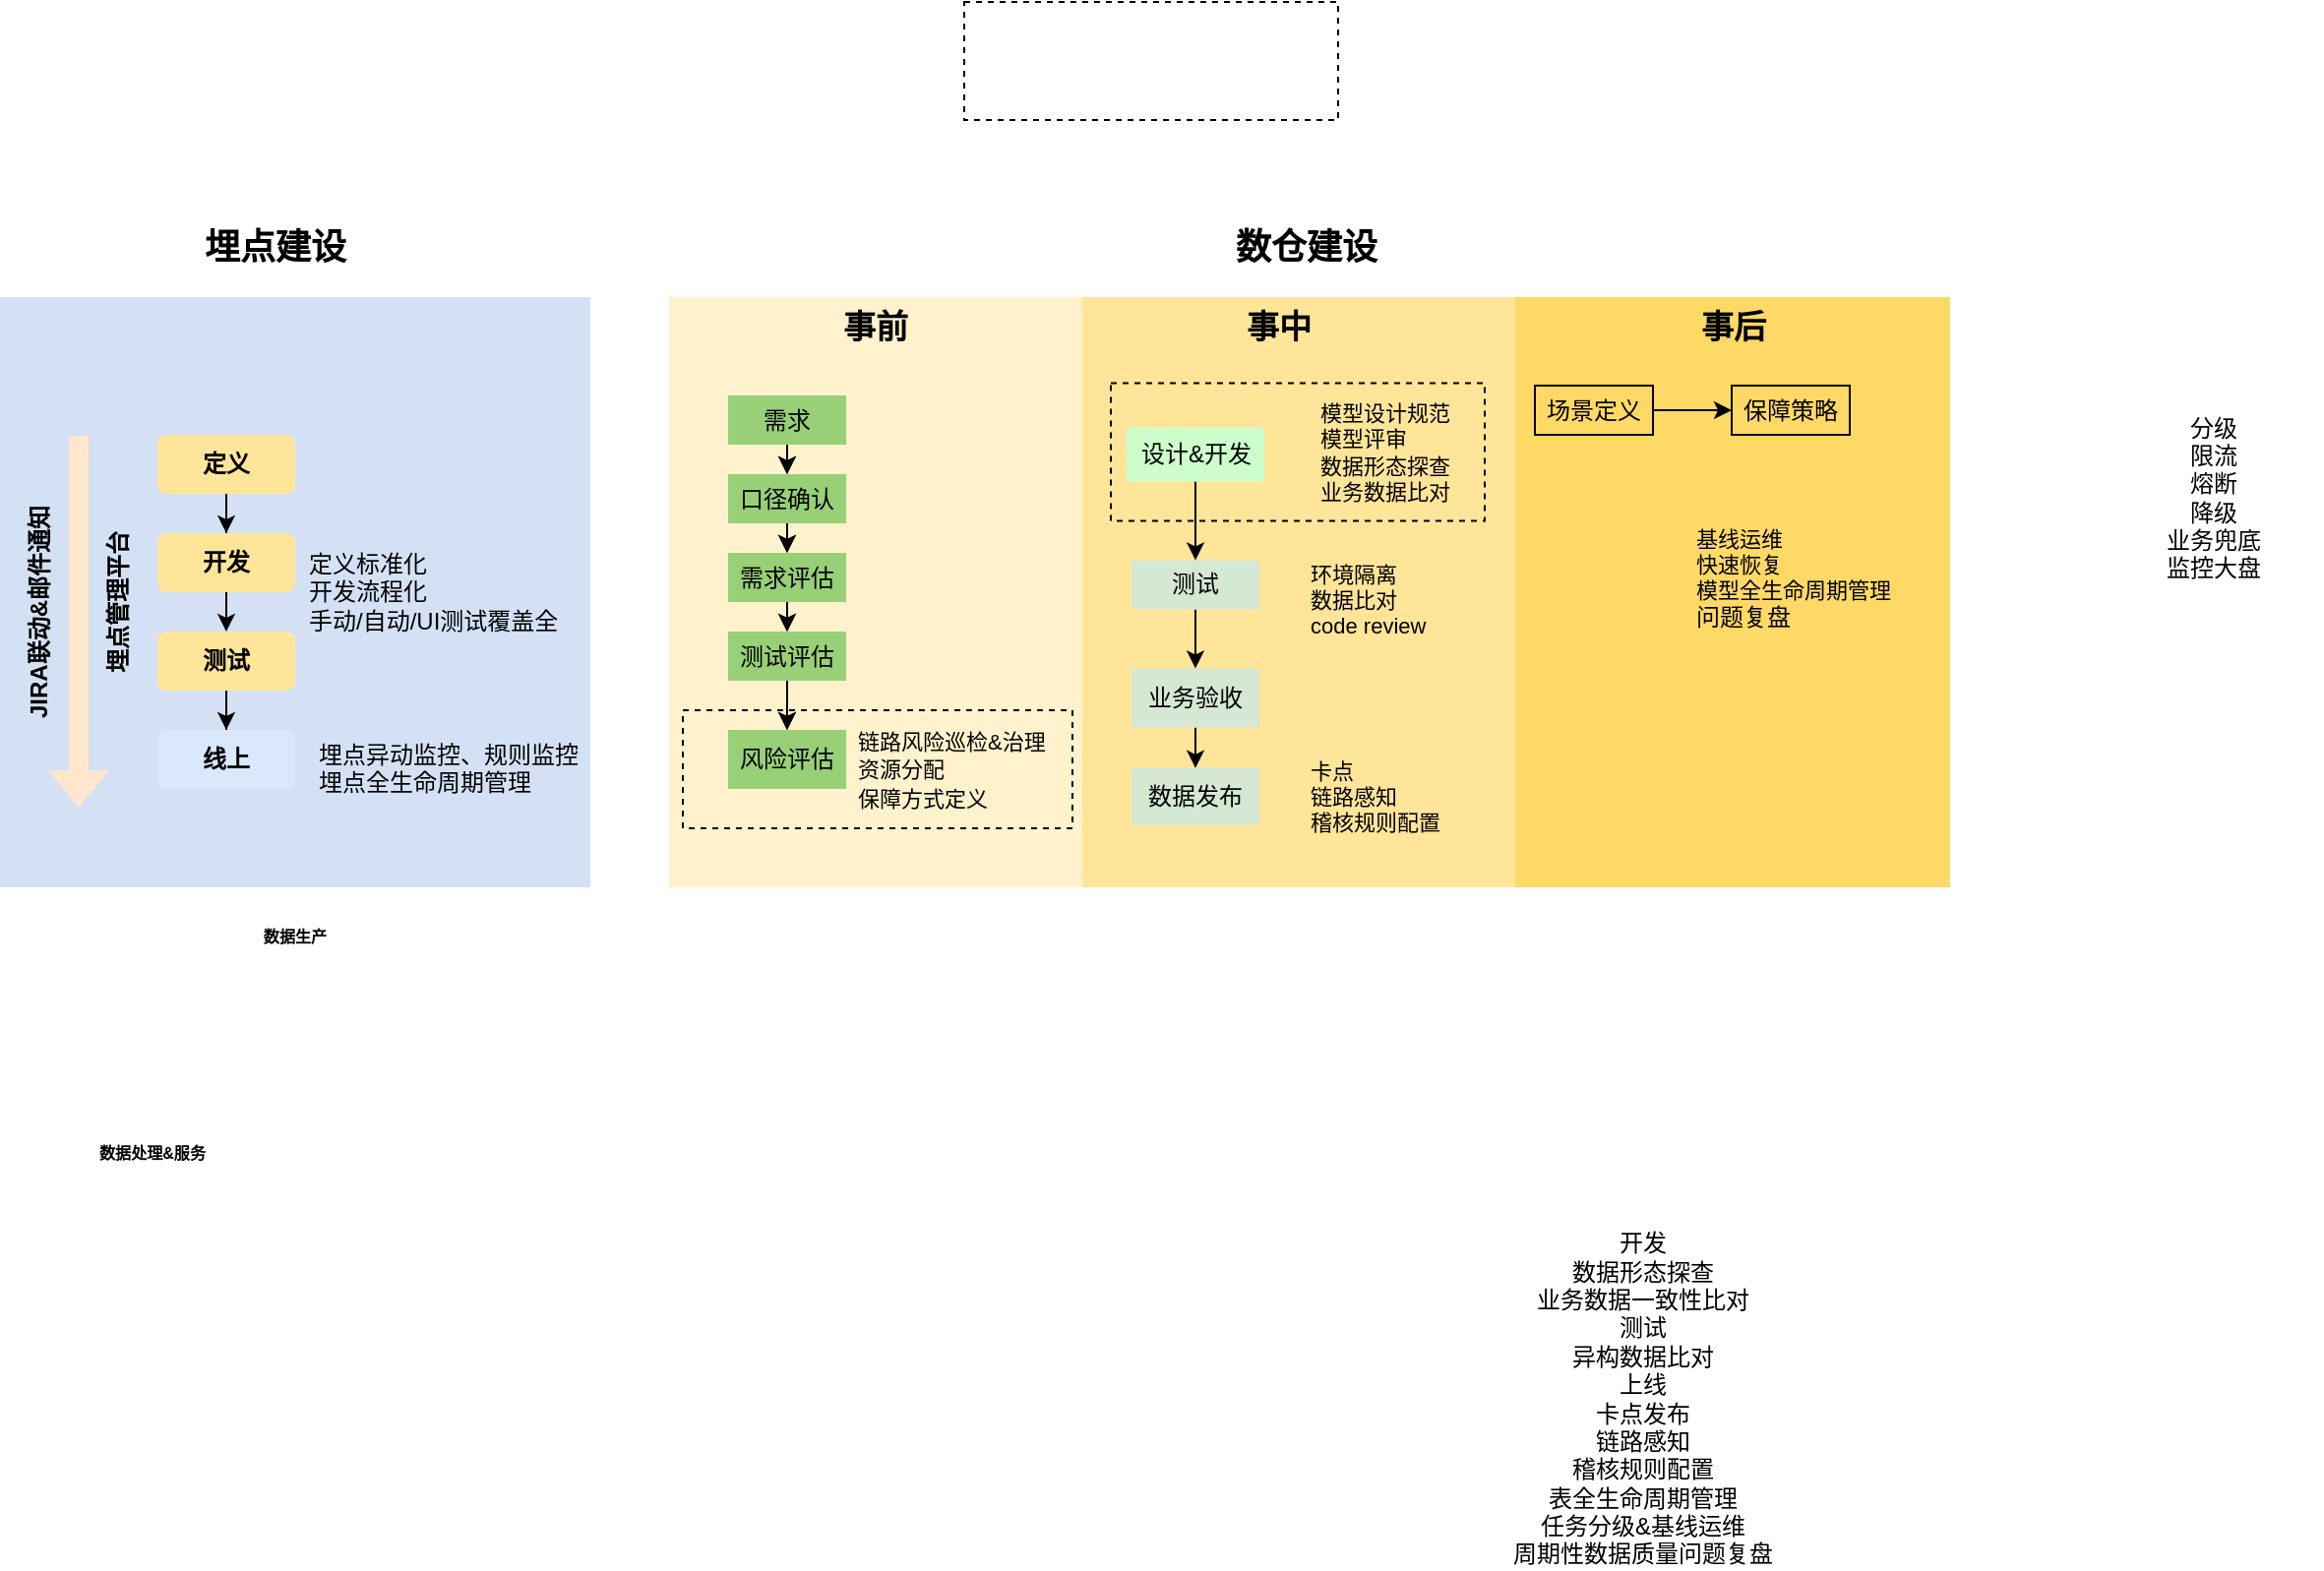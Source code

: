 <mxfile version="16.6.4" type="github">
  <diagram id="VeE7li5wM5BbzBFu2hIH" name="第 1 页">
    <mxGraphModel dx="1609" dy="513" grid="1" gridSize="10" guides="1" tooltips="1" connect="1" arrows="1" fold="1" page="1" pageScale="1" pageWidth="827" pageHeight="1169" math="0" shadow="0">
      <root>
        <mxCell id="0" />
        <mxCell id="1" parent="0" />
        <mxCell id="TgXje85l5A2x8AtPbwSx-181" value="" style="rounded=0;whiteSpace=wrap;html=1;dashed=1;fontSize=11;strokeColor=none;fillColor=#FFD966;fontColor=#1A1A1A;" vertex="1" parent="1">
          <mxGeometry x="630" y="180" width="221" height="300" as="geometry" />
        </mxCell>
        <mxCell id="TgXje85l5A2x8AtPbwSx-180" value="" style="rounded=0;whiteSpace=wrap;html=1;dashed=1;fontSize=11;strokeColor=none;fillColor=#FFE599;fontColor=#1A1A1A;" vertex="1" parent="1">
          <mxGeometry x="409" y="180" width="221" height="300" as="geometry" />
        </mxCell>
        <mxCell id="TgXje85l5A2x8AtPbwSx-179" value="" style="rounded=0;whiteSpace=wrap;html=1;dashed=1;fontSize=11;strokeColor=none;fillColor=#FFF2CC;fontColor=#1A1A1A;" vertex="1" parent="1">
          <mxGeometry x="200" y="180" width="210" height="300" as="geometry" />
        </mxCell>
        <mxCell id="TgXje85l5A2x8AtPbwSx-166" value="" style="rounded=0;whiteSpace=wrap;html=1;dashed=1;fontSize=11;strokeColor=default;fillColor=none;" vertex="1" parent="1">
          <mxGeometry x="424.5" y="223.75" width="190" height="70" as="geometry" />
        </mxCell>
        <mxCell id="TgXje85l5A2x8AtPbwSx-141" value="" style="rounded=0;whiteSpace=wrap;html=1;dashed=1;fontSize=11;strokeColor=default;fillColor=none;" vertex="1" parent="1">
          <mxGeometry x="207" y="390" width="198" height="60" as="geometry" />
        </mxCell>
        <mxCell id="iL24kiF9AvWuWapnE7Iy-1" value="" style="rounded=0;whiteSpace=wrap;html=1;dashed=1;fillColor=#D4E1F5;strokeColor=none;" parent="1" vertex="1">
          <mxGeometry x="-140" y="180" width="300" height="300" as="geometry" />
        </mxCell>
        <mxCell id="iL24kiF9AvWuWapnE7Iy-4" value="&lt;h6&gt;数据生产&lt;/h6&gt;" style="text;html=1;strokeColor=none;fillColor=none;align=center;verticalAlign=middle;whiteSpace=wrap;rounded=0;" parent="1" vertex="1">
          <mxGeometry x="-30" y="490" width="80" height="30" as="geometry" />
        </mxCell>
        <mxCell id="iL24kiF9AvWuWapnE7Iy-5" value="&lt;h6&gt;数据处理&amp;amp;服务&lt;/h6&gt;" style="text;html=1;strokeColor=none;fillColor=none;align=center;verticalAlign=middle;whiteSpace=wrap;rounded=0;" parent="1" vertex="1">
          <mxGeometry x="-140" y="600" width="155" height="30" as="geometry" />
        </mxCell>
        <mxCell id="iL24kiF9AvWuWapnE7Iy-13" value="&lt;h2&gt;&lt;b&gt;埋点建设&lt;/b&gt;&lt;/h2&gt;" style="text;html=1;strokeColor=none;fillColor=none;align=center;verticalAlign=middle;whiteSpace=wrap;rounded=0;dashed=1;" parent="1" vertex="1">
          <mxGeometry x="-70" y="140" width="140" height="30" as="geometry" />
        </mxCell>
        <mxCell id="iL24kiF9AvWuWapnE7Iy-14" value="&lt;h2&gt;数仓建设&lt;/h2&gt;" style="text;html=1;strokeColor=none;fillColor=none;align=center;verticalAlign=middle;whiteSpace=wrap;rounded=0;dashed=1;fontStyle=1" parent="1" vertex="1">
          <mxGeometry x="454" y="140" width="140" height="30" as="geometry" />
        </mxCell>
        <mxCell id="TgXje85l5A2x8AtPbwSx-1" style="edgeStyle=orthogonalEdgeStyle;rounded=0;orthogonalLoop=1;jettySize=auto;html=1;exitX=0.5;exitY=1;exitDx=0;exitDy=0;" edge="1" parent="1" source="iL24kiF9AvWuWapnE7Iy-17" target="iL24kiF9AvWuWapnE7Iy-30">
          <mxGeometry relative="1" as="geometry" />
        </mxCell>
        <mxCell id="iL24kiF9AvWuWapnE7Iy-17" value="&lt;h4&gt;定义&lt;/h4&gt;" style="rounded=1;whiteSpace=wrap;html=1;dashed=1;strokeColor=none;fillColor=#dae8fc;" parent="1" vertex="1">
          <mxGeometry x="-60" y="250" width="70" height="30" as="geometry" />
        </mxCell>
        <mxCell id="iL24kiF9AvWuWapnE7Iy-23" value="&lt;div&gt;开发&lt;/div&gt;&lt;div&gt;数据形态探查&lt;/div&gt;&lt;div&gt;业务数据一致性比对&lt;/div&gt;&lt;div&gt;测试&lt;/div&gt;&lt;div&gt;异构数据比对&lt;/div&gt;&lt;div&gt;上线&lt;/div&gt;&lt;div&gt;卡点发布&lt;/div&gt;&lt;div&gt;链路感知&lt;/div&gt;&lt;div&gt;稽核规则配置&lt;/div&gt;&lt;div&gt;表全生命周期管理&lt;/div&gt;&lt;div&gt;任务分级&amp;amp;基线运维&lt;/div&gt;&lt;div&gt;周期性数据质量问题复盘&lt;/div&gt;" style="text;html=1;strokeColor=none;fillColor=none;align=center;verticalAlign=middle;whiteSpace=wrap;rounded=0;dashed=1;" parent="1" vertex="1">
          <mxGeometry x="590" y="735" width="210" height="10" as="geometry" />
        </mxCell>
        <mxCell id="iL24kiF9AvWuWapnE7Iy-25" value="&lt;h4&gt;&lt;span style=&quot;font-weight: normal&quot;&gt;定义标准化&lt;br&gt;开发流程化&lt;br&gt;手动/自动/UI测试覆盖全&lt;/span&gt;&lt;/h4&gt;" style="text;html=1;strokeColor=none;fillColor=none;align=left;verticalAlign=middle;whiteSpace=wrap;rounded=0;dashed=1;" parent="1" vertex="1">
          <mxGeometry x="15" y="295" width="150" height="70" as="geometry" />
        </mxCell>
        <mxCell id="TgXje85l5A2x8AtPbwSx-2" style="edgeStyle=orthogonalEdgeStyle;rounded=0;orthogonalLoop=1;jettySize=auto;html=1;exitX=0.5;exitY=1;exitDx=0;exitDy=0;entryX=0.5;entryY=0;entryDx=0;entryDy=0;" edge="1" parent="1" source="iL24kiF9AvWuWapnE7Iy-30" target="iL24kiF9AvWuWapnE7Iy-35">
          <mxGeometry relative="1" as="geometry" />
        </mxCell>
        <mxCell id="iL24kiF9AvWuWapnE7Iy-30" value="&lt;h4&gt;开发&lt;/h4&gt;" style="rounded=1;whiteSpace=wrap;html=1;dashed=1;fillColor=#dae8fc;strokeColor=none;" parent="1" vertex="1">
          <mxGeometry x="-60" y="300" width="70" height="30" as="geometry" />
        </mxCell>
        <mxCell id="TgXje85l5A2x8AtPbwSx-4" style="edgeStyle=orthogonalEdgeStyle;rounded=0;orthogonalLoop=1;jettySize=auto;html=1;exitX=0.5;exitY=1;exitDx=0;exitDy=0;" edge="1" parent="1" source="iL24kiF9AvWuWapnE7Iy-35" target="TgXje85l5A2x8AtPbwSx-3">
          <mxGeometry relative="1" as="geometry" />
        </mxCell>
        <mxCell id="iL24kiF9AvWuWapnE7Iy-35" value="&lt;h4&gt;测试&lt;/h4&gt;" style="rounded=1;whiteSpace=wrap;html=1;dashed=1;fillColor=#dae8fc;strokeColor=none;" parent="1" vertex="1">
          <mxGeometry x="-60" y="350" width="70" height="30" as="geometry" />
        </mxCell>
        <mxCell id="TgXje85l5A2x8AtPbwSx-3" value="&lt;h4&gt;线上&lt;/h4&gt;" style="rounded=1;whiteSpace=wrap;html=1;dashed=1;fillColor=#dae8fc;strokeColor=none;" vertex="1" parent="1">
          <mxGeometry x="-60" y="400" width="70" height="30" as="geometry" />
        </mxCell>
        <mxCell id="TgXje85l5A2x8AtPbwSx-5" value="" style="shape=flexArrow;endArrow=classic;html=1;rounded=0;fillColor=#ffe6cc;strokeColor=none;" edge="1" parent="1">
          <mxGeometry width="50" height="50" relative="1" as="geometry">
            <mxPoint x="-100" y="250" as="sourcePoint" />
            <mxPoint x="-100" y="440" as="targetPoint" />
          </mxGeometry>
        </mxCell>
        <mxCell id="TgXje85l5A2x8AtPbwSx-7" value="&lt;b&gt;JIRA联动&amp;amp;邮件通知&lt;/b&gt;" style="text;html=1;strokeColor=none;fillColor=none;align=center;verticalAlign=middle;whiteSpace=wrap;rounded=0;rotation=-90;" vertex="1" parent="1">
          <mxGeometry x="-190" y="320" width="140" height="40" as="geometry" />
        </mxCell>
        <mxCell id="TgXje85l5A2x8AtPbwSx-8" value="&lt;b&gt;埋点管理平台&lt;/b&gt;" style="text;html=1;strokeColor=none;fillColor=none;align=center;verticalAlign=middle;whiteSpace=wrap;rounded=0;rotation=-90;" vertex="1" parent="1">
          <mxGeometry x="-150" y="315" width="140" height="40" as="geometry" />
        </mxCell>
        <mxCell id="TgXje85l5A2x8AtPbwSx-9" value="&lt;div&gt;&lt;br&gt;&lt;/div&gt;&lt;div&gt;&lt;br&gt;&lt;/div&gt;&lt;div&gt;埋点异动监控、规则监控&lt;/div&gt;&lt;div&gt;埋点全生命周期管理&lt;/div&gt;" style="text;html=1;strokeColor=none;fillColor=none;align=left;verticalAlign=middle;whiteSpace=wrap;rounded=0;dashed=1;" vertex="1" parent="1">
          <mxGeometry x="20" y="380" width="170" height="50" as="geometry" />
        </mxCell>
        <mxCell id="TgXje85l5A2x8AtPbwSx-46" style="edgeStyle=orthogonalEdgeStyle;rounded=0;orthogonalLoop=1;jettySize=auto;html=1;exitX=0.5;exitY=1;exitDx=0;exitDy=0;entryX=0.5;entryY=0;entryDx=0;entryDy=0;fillColor=#CC6600;" edge="1" parent="1" source="TgXje85l5A2x8AtPbwSx-33" target="TgXje85l5A2x8AtPbwSx-36">
          <mxGeometry relative="1" as="geometry" />
        </mxCell>
        <mxCell id="TgXje85l5A2x8AtPbwSx-33" value="口径确认" style="rounded=0;whiteSpace=wrap;html=1;strokeColor=none;fillColor=#97D077;" vertex="1" parent="1">
          <mxGeometry x="230" y="270" width="60" height="25" as="geometry" />
        </mxCell>
        <mxCell id="TgXje85l5A2x8AtPbwSx-120" style="edgeStyle=orthogonalEdgeStyle;rounded=0;orthogonalLoop=1;jettySize=auto;html=1;exitX=0.5;exitY=1;exitDx=0;exitDy=0;entryX=0.5;entryY=0;entryDx=0;entryDy=0;fontSize=11;fillColor=#CC6600;" edge="1" parent="1" source="TgXje85l5A2x8AtPbwSx-36" target="TgXje85l5A2x8AtPbwSx-37">
          <mxGeometry relative="1" as="geometry" />
        </mxCell>
        <mxCell id="TgXje85l5A2x8AtPbwSx-36" value="需求评估" style="rounded=0;whiteSpace=wrap;html=1;strokeColor=none;fillColor=#97D077;" vertex="1" parent="1">
          <mxGeometry x="230" y="310" width="60" height="25" as="geometry" />
        </mxCell>
        <mxCell id="TgXje85l5A2x8AtPbwSx-49" style="edgeStyle=orthogonalEdgeStyle;rounded=0;orthogonalLoop=1;jettySize=auto;html=1;exitX=0.5;exitY=1;exitDx=0;exitDy=0;fillColor=#CC6600;" edge="1" parent="1" source="TgXje85l5A2x8AtPbwSx-37" target="TgXje85l5A2x8AtPbwSx-38">
          <mxGeometry relative="1" as="geometry" />
        </mxCell>
        <mxCell id="TgXje85l5A2x8AtPbwSx-37" value="测试评估" style="rounded=0;whiteSpace=wrap;html=1;strokeColor=none;fillColor=#97D077;" vertex="1" parent="1">
          <mxGeometry x="230" y="350" width="60" height="25" as="geometry" />
        </mxCell>
        <mxCell id="TgXje85l5A2x8AtPbwSx-38" value="风险评估" style="rounded=0;whiteSpace=wrap;html=1;strokeColor=none;fillColor=#97D077;" vertex="1" parent="1">
          <mxGeometry x="230" y="400" width="60" height="30" as="geometry" />
        </mxCell>
        <mxCell id="TgXje85l5A2x8AtPbwSx-45" style="edgeStyle=orthogonalEdgeStyle;rounded=0;orthogonalLoop=1;jettySize=auto;html=1;exitX=0.5;exitY=1;exitDx=0;exitDy=0;entryX=0.5;entryY=0;entryDx=0;entryDy=0;fillColor=#CC6600;" edge="1" parent="1" source="TgXje85l5A2x8AtPbwSx-44" target="TgXje85l5A2x8AtPbwSx-33">
          <mxGeometry relative="1" as="geometry" />
        </mxCell>
        <mxCell id="TgXje85l5A2x8AtPbwSx-44" value="需求" style="rounded=0;whiteSpace=wrap;html=1;strokeColor=none;fillColor=#97D077;" vertex="1" parent="1">
          <mxGeometry x="230" y="230" width="60" height="25" as="geometry" />
        </mxCell>
        <mxCell id="TgXje85l5A2x8AtPbwSx-55" value="&lt;font style=&quot;font-size: 11px&quot;&gt;链路风险巡检&amp;amp;治理&lt;br style=&quot;font-size: 11px&quot;&gt;资源分配&lt;br style=&quot;font-size: 11px&quot;&gt;保障方式定义&lt;br&gt;&lt;/font&gt;" style="text;html=1;strokeColor=none;fillColor=none;align=left;verticalAlign=middle;whiteSpace=wrap;rounded=0;dashed=1;" vertex="1" parent="1">
          <mxGeometry x="294" y="400" width="230" height="40" as="geometry" />
        </mxCell>
        <mxCell id="TgXje85l5A2x8AtPbwSx-159" style="edgeStyle=orthogonalEdgeStyle;rounded=0;orthogonalLoop=1;jettySize=auto;html=1;exitX=0.5;exitY=1;exitDx=0;exitDy=0;fontSize=11;fillColor=#CC6600;" edge="1" parent="1" source="TgXje85l5A2x8AtPbwSx-90" target="TgXje85l5A2x8AtPbwSx-96">
          <mxGeometry relative="1" as="geometry" />
        </mxCell>
        <mxCell id="TgXje85l5A2x8AtPbwSx-90" value="测试" style="rounded=0;whiteSpace=wrap;html=1;strokeColor=none;fillColor=#D5E8D4;" vertex="1" parent="1">
          <mxGeometry x="435" y="313.75" width="65" height="25" as="geometry" />
        </mxCell>
        <mxCell id="TgXje85l5A2x8AtPbwSx-160" style="edgeStyle=orthogonalEdgeStyle;rounded=0;orthogonalLoop=1;jettySize=auto;html=1;exitX=0.5;exitY=1;exitDx=0;exitDy=0;fontSize=11;fillColor=#CC6600;" edge="1" parent="1" source="TgXje85l5A2x8AtPbwSx-96" target="TgXje85l5A2x8AtPbwSx-98">
          <mxGeometry relative="1" as="geometry" />
        </mxCell>
        <mxCell id="TgXje85l5A2x8AtPbwSx-96" value="业务验收" style="rounded=0;whiteSpace=wrap;html=1;strokeColor=none;fillColor=#D5E8D4;" vertex="1" parent="1">
          <mxGeometry x="435" y="368.75" width="65" height="30" as="geometry" />
        </mxCell>
        <mxCell id="TgXje85l5A2x8AtPbwSx-98" value="数据发布" style="rounded=0;whiteSpace=wrap;html=1;strokeColor=none;fillColor=#D5E8D4;" vertex="1" parent="1">
          <mxGeometry x="435" y="419.38" width="65" height="28.75" as="geometry" />
        </mxCell>
        <mxCell id="TgXje85l5A2x8AtPbwSx-103" value="&lt;div&gt;&lt;br&gt;&lt;/div&gt;&lt;div&gt;分级&lt;/div&gt;&lt;div&gt;限流&lt;/div&gt;&lt;div&gt;熔断&lt;/div&gt;&lt;div&gt;降级&lt;/div&gt;&lt;div&gt;业务兜底&lt;/div&gt;&lt;div&gt;监控大盘&lt;/div&gt;" style="text;html=1;strokeColor=none;fillColor=none;align=center;verticalAlign=middle;whiteSpace=wrap;rounded=0;dashed=1;" vertex="1" parent="1">
          <mxGeometry x="930" y="225" width="110" height="100" as="geometry" />
        </mxCell>
        <mxCell id="TgXje85l5A2x8AtPbwSx-108" value="环境隔离&lt;br&gt;数据比对&lt;br&gt;&lt;div style=&quot;&quot;&gt;code review&lt;/div&gt;" style="text;html=1;strokeColor=none;fillColor=none;align=left;verticalAlign=middle;whiteSpace=wrap;rounded=0;dashed=1;fontSize=11;" vertex="1" parent="1">
          <mxGeometry x="524" y="308.75" width="80" height="50" as="geometry" />
        </mxCell>
        <mxCell id="TgXje85l5A2x8AtPbwSx-109" value="&lt;div style=&quot;&quot;&gt;&lt;span&gt;卡点&lt;/span&gt;&lt;/div&gt;链路感知&lt;br&gt;稽核规则配置" style="text;html=1;strokeColor=none;fillColor=none;align=left;verticalAlign=middle;whiteSpace=wrap;rounded=0;dashed=1;fontSize=11;" vertex="1" parent="1">
          <mxGeometry x="524" y="408.75" width="80" height="50" as="geometry" />
        </mxCell>
        <mxCell id="TgXje85l5A2x8AtPbwSx-117" value="&lt;div style=&quot;text-align: left&quot;&gt;&lt;span&gt;模型设计规范&lt;/span&gt;&lt;/div&gt;&lt;div style=&quot;text-align: left&quot;&gt;&lt;span&gt;模型评审&lt;/span&gt;&lt;/div&gt;数据形态探查&lt;br&gt;业务数据比对" style="text;html=1;strokeColor=none;fillColor=none;align=center;verticalAlign=middle;whiteSpace=wrap;rounded=0;dashed=1;fontSize=11;" vertex="1" parent="1">
          <mxGeometry x="524" y="233.75" width="80" height="50" as="geometry" />
        </mxCell>
        <mxCell id="TgXje85l5A2x8AtPbwSx-118" value="基线运维&lt;br&gt;快速恢复&lt;br&gt;模型全生命周期管理&lt;br&gt;&lt;span style=&quot;font-size: 12px ; text-align: center&quot;&gt;问题复盘&lt;/span&gt;&lt;br&gt;&lt;div&gt;&lt;/div&gt;" style="text;html=1;strokeColor=none;fillColor=none;align=left;verticalAlign=middle;whiteSpace=wrap;rounded=0;dashed=1;fontSize=11;" vertex="1" parent="1">
          <mxGeometry x="720" y="267.5" width="140" height="110" as="geometry" />
        </mxCell>
        <mxCell id="TgXje85l5A2x8AtPbwSx-125" style="edgeStyle=orthogonalEdgeStyle;rounded=0;orthogonalLoop=1;jettySize=auto;html=1;exitX=0.5;exitY=1;exitDx=0;exitDy=0;entryX=0.5;entryY=0;entryDx=0;entryDy=0;fillColor=#CC6600;" edge="1" parent="1">
          <mxGeometry relative="1" as="geometry">
            <mxPoint x="260" y="295" as="sourcePoint" />
            <mxPoint x="260" y="310" as="targetPoint" />
          </mxGeometry>
        </mxCell>
        <mxCell id="TgXje85l5A2x8AtPbwSx-127" style="edgeStyle=orthogonalEdgeStyle;rounded=0;orthogonalLoop=1;jettySize=auto;html=1;exitX=0.5;exitY=1;exitDx=0;exitDy=0;entryX=0.5;entryY=0;entryDx=0;entryDy=0;fontSize=11;fillColor=#CC6600;" edge="1" parent="1">
          <mxGeometry relative="1" as="geometry">
            <mxPoint x="260" y="335" as="sourcePoint" />
            <mxPoint x="260" y="350" as="targetPoint" />
          </mxGeometry>
        </mxCell>
        <mxCell id="TgXje85l5A2x8AtPbwSx-129" style="edgeStyle=orthogonalEdgeStyle;rounded=0;orthogonalLoop=1;jettySize=auto;html=1;exitX=0.5;exitY=1;exitDx=0;exitDy=0;fillColor=#CC6600;" edge="1" parent="1">
          <mxGeometry relative="1" as="geometry">
            <mxPoint x="260" y="375" as="sourcePoint" />
            <mxPoint x="260" y="400" as="targetPoint" />
          </mxGeometry>
        </mxCell>
        <mxCell id="TgXje85l5A2x8AtPbwSx-132" style="edgeStyle=orthogonalEdgeStyle;rounded=0;orthogonalLoop=1;jettySize=auto;html=1;exitX=0.5;exitY=1;exitDx=0;exitDy=0;entryX=0.5;entryY=0;entryDx=0;entryDy=0;fillColor=#CC6600;" edge="1" parent="1">
          <mxGeometry relative="1" as="geometry">
            <mxPoint x="260" y="255" as="sourcePoint" />
            <mxPoint x="260" y="270" as="targetPoint" />
          </mxGeometry>
        </mxCell>
        <mxCell id="TgXje85l5A2x8AtPbwSx-139" value="保障策略" style="rounded=0;whiteSpace=wrap;html=1;strokeColor=default;fillColor=none;" vertex="1" parent="1">
          <mxGeometry x="740" y="225" width="60" height="25" as="geometry" />
        </mxCell>
        <mxCell id="TgXje85l5A2x8AtPbwSx-148" value="&lt;h2&gt;事前&lt;/h2&gt;" style="text;html=1;strokeColor=none;fillColor=none;align=center;verticalAlign=middle;whiteSpace=wrap;rounded=0;dashed=1;fontSize=11;" vertex="1" parent="1">
          <mxGeometry x="275" y="180" width="60" height="30" as="geometry" />
        </mxCell>
        <mxCell id="TgXje85l5A2x8AtPbwSx-149" value="&lt;h2&gt;事中&lt;/h2&gt;" style="text;html=1;strokeColor=none;fillColor=none;align=center;verticalAlign=middle;whiteSpace=wrap;rounded=0;dashed=1;fontSize=11;" vertex="1" parent="1">
          <mxGeometry x="480" y="180" width="60" height="30" as="geometry" />
        </mxCell>
        <mxCell id="TgXje85l5A2x8AtPbwSx-150" value="&lt;h2&gt;事后&lt;/h2&gt;" style="text;html=1;strokeColor=none;fillColor=none;align=center;verticalAlign=middle;whiteSpace=wrap;rounded=0;dashed=1;fontSize=11;" vertex="1" parent="1">
          <mxGeometry x="710.5" y="180" width="60" height="30" as="geometry" />
        </mxCell>
        <mxCell id="TgXje85l5A2x8AtPbwSx-158" style="edgeStyle=orthogonalEdgeStyle;rounded=0;orthogonalLoop=1;jettySize=auto;html=1;exitX=0.5;exitY=1;exitDx=0;exitDy=0;entryX=0.5;entryY=0;entryDx=0;entryDy=0;fontSize=11;fillColor=#CC6600;" edge="1" parent="1" source="TgXje85l5A2x8AtPbwSx-154" target="TgXje85l5A2x8AtPbwSx-90">
          <mxGeometry relative="1" as="geometry" />
        </mxCell>
        <mxCell id="TgXje85l5A2x8AtPbwSx-163" value="" style="rounded=0;whiteSpace=wrap;html=1;dashed=1;fontSize=11;strokeColor=default;fillColor=none;" vertex="1" parent="1">
          <mxGeometry x="350" y="30" width="190" height="60" as="geometry" />
        </mxCell>
        <mxCell id="TgXje85l5A2x8AtPbwSx-154" value="设计&amp;amp;开发" style="rounded=0;whiteSpace=wrap;html=1;strokeColor=none;fillColor=#CCFFCC;" vertex="1" parent="1">
          <mxGeometry x="432.5" y="246.25" width="70" height="27.5" as="geometry" />
        </mxCell>
        <mxCell id="TgXje85l5A2x8AtPbwSx-178" style="edgeStyle=orthogonalEdgeStyle;rounded=0;orthogonalLoop=1;jettySize=auto;html=1;exitX=1;exitY=0.5;exitDx=0;exitDy=0;fontSize=11;fillColor=#CC6600;" edge="1" parent="1" source="TgXje85l5A2x8AtPbwSx-177" target="TgXje85l5A2x8AtPbwSx-139">
          <mxGeometry relative="1" as="geometry" />
        </mxCell>
        <mxCell id="TgXje85l5A2x8AtPbwSx-177" value="场景定义" style="rounded=0;whiteSpace=wrap;html=1;strokeColor=default;fillColor=none;" vertex="1" parent="1">
          <mxGeometry x="640" y="225" width="60" height="25" as="geometry" />
        </mxCell>
        <mxCell id="TgXje85l5A2x8AtPbwSx-182" value="&lt;h4&gt;定义&lt;/h4&gt;" style="rounded=1;whiteSpace=wrap;html=1;dashed=1;strokeColor=none;fillColor=#FFE599;" vertex="1" parent="1">
          <mxGeometry x="-60" y="250" width="70" height="30" as="geometry" />
        </mxCell>
        <mxCell id="TgXje85l5A2x8AtPbwSx-183" value="&lt;h4&gt;开发&lt;/h4&gt;" style="rounded=1;whiteSpace=wrap;html=1;dashed=1;fillColor=#FFE599;strokeColor=none;" vertex="1" parent="1">
          <mxGeometry x="-60" y="300" width="70" height="30" as="geometry" />
        </mxCell>
        <mxCell id="TgXje85l5A2x8AtPbwSx-184" value="&lt;h4&gt;测试&lt;/h4&gt;" style="rounded=1;whiteSpace=wrap;html=1;dashed=1;fillColor=#FFE599;strokeColor=none;" vertex="1" parent="1">
          <mxGeometry x="-60" y="350" width="70" height="30" as="geometry" />
        </mxCell>
      </root>
    </mxGraphModel>
  </diagram>
</mxfile>
